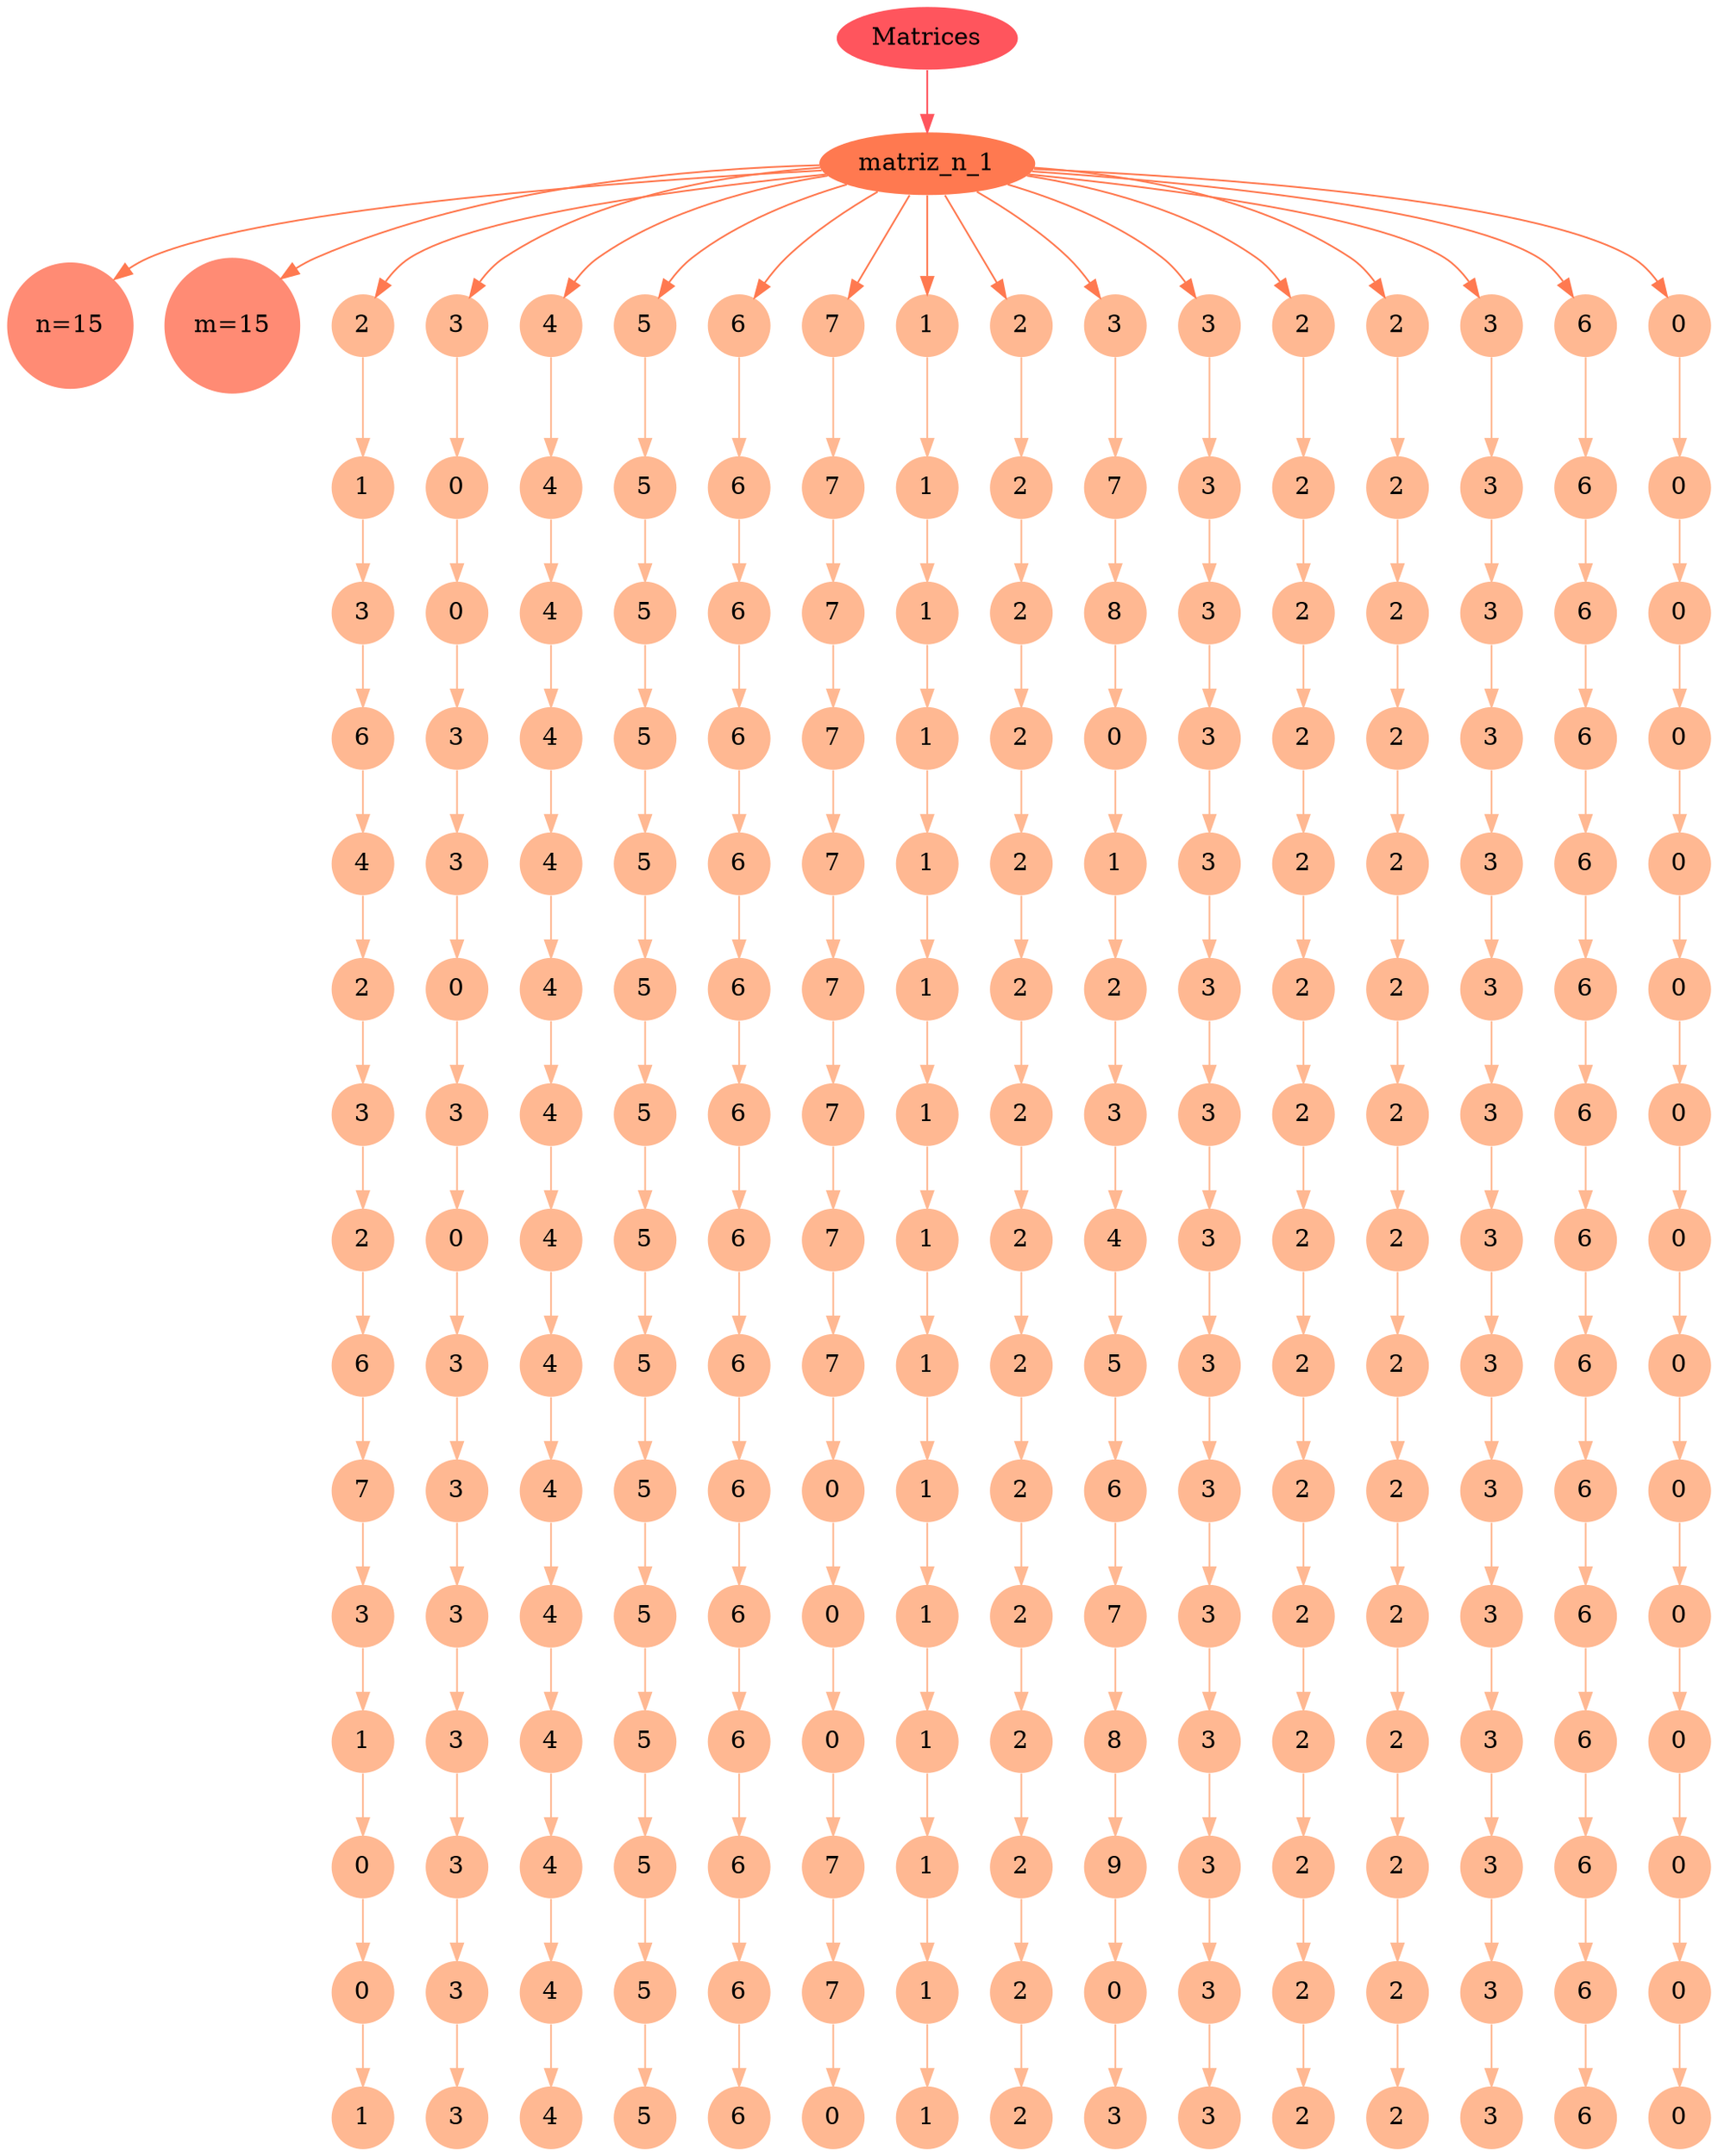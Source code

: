 digraph Tarea1{
M[label="Matrices" shape=oval, style=filled, fillcolor = "#ff555d",penwidth = 0]
titulo[label="matriz_n_1" shape=oval, style=filled, fillcolor = "#ff7950",penwidth = 0]
n[label="n=15" shape=circle, style=filled, fillcolor = "#ff8b74",penwidth = 0]
m[label="m=15" shape=circle, style=filled, fillcolor = "#ff8b74",penwidth = 0]
M->titulo[color="#ff555d"]
titulo->n[color="#ff7950"]
titulo->m[color="#ff7950"]
0[label="2" shape=circle, style=filled, fillcolor = "#ffb892",penwidth = 0]
1[label="1" shape=circle, style=filled, fillcolor = "#ffb892",penwidth = 0]
0->1[color="#ffb892"]
titulo->0[color="#ff7950"]
2[label="3" shape=circle, style=filled, fillcolor = "#ffb892",penwidth = 0]
1->2[color="#ffb892"]
3[label="6" shape=circle, style=filled, fillcolor = "#ffb892",penwidth = 0]
2->3[color="#ffb892"]
4[label="4" shape=circle, style=filled, fillcolor = "#ffb892",penwidth = 0]
3->4[color="#ffb892"]
5[label="2" shape=circle, style=filled, fillcolor = "#ffb892",penwidth = 0]
4->5[color="#ffb892"]
6[label="3" shape=circle, style=filled, fillcolor = "#ffb892",penwidth = 0]
5->6[color="#ffb892"]
7[label="2" shape=circle, style=filled, fillcolor = "#ffb892",penwidth = 0]
6->7[color="#ffb892"]
8[label="6" shape=circle, style=filled, fillcolor = "#ffb892",penwidth = 0]
7->8[color="#ffb892"]
9[label="7" shape=circle, style=filled, fillcolor = "#ffb892",penwidth = 0]
8->9[color="#ffb892"]
10[label="3" shape=circle, style=filled, fillcolor = "#ffb892",penwidth = 0]
9->10[color="#ffb892"]
11[label="1" shape=circle, style=filled, fillcolor = "#ffb892",penwidth = 0]
10->11[color="#ffb892"]
12[label="0" shape=circle, style=filled, fillcolor = "#ffb892",penwidth = 0]
11->12[color="#ffb892"]
13[label="0" shape=circle, style=filled, fillcolor = "#ffb892",penwidth = 0]
12->13[color="#ffb892"]
14[label="1" shape=circle, style=filled, fillcolor = "#ffb892",penwidth = 0]
13->14[color="#ffb892"]
17[label="3" shape=circle, style=filled, fillcolor = "#ffb892",penwidth = 0]
18[label="0" shape=circle, style=filled, fillcolor = "#ffb892",penwidth = 0]
17->18[color="#ffb892"]
titulo->17[color="#ff7950"]
19[label="0" shape=circle, style=filled, fillcolor = "#ffb892",penwidth = 0]
18->19[color="#ffb892"]
20[label="3" shape=circle, style=filled, fillcolor = "#ffb892",penwidth = 0]
19->20[color="#ffb892"]
21[label="3" shape=circle, style=filled, fillcolor = "#ffb892",penwidth = 0]
20->21[color="#ffb892"]
22[label="0" shape=circle, style=filled, fillcolor = "#ffb892",penwidth = 0]
21->22[color="#ffb892"]
23[label="3" shape=circle, style=filled, fillcolor = "#ffb892",penwidth = 0]
22->23[color="#ffb892"]
24[label="0" shape=circle, style=filled, fillcolor = "#ffb892",penwidth = 0]
23->24[color="#ffb892"]
25[label="3" shape=circle, style=filled, fillcolor = "#ffb892",penwidth = 0]
24->25[color="#ffb892"]
26[label="3" shape=circle, style=filled, fillcolor = "#ffb892",penwidth = 0]
25->26[color="#ffb892"]
27[label="3" shape=circle, style=filled, fillcolor = "#ffb892",penwidth = 0]
26->27[color="#ffb892"]
28[label="3" shape=circle, style=filled, fillcolor = "#ffb892",penwidth = 0]
27->28[color="#ffb892"]
29[label="3" shape=circle, style=filled, fillcolor = "#ffb892",penwidth = 0]
28->29[color="#ffb892"]
30[label="3" shape=circle, style=filled, fillcolor = "#ffb892",penwidth = 0]
29->30[color="#ffb892"]
31[label="3" shape=circle, style=filled, fillcolor = "#ffb892",penwidth = 0]
30->31[color="#ffb892"]
34[label="4" shape=circle, style=filled, fillcolor = "#ffb892",penwidth = 0]
35[label="4" shape=circle, style=filled, fillcolor = "#ffb892",penwidth = 0]
34->35[color="#ffb892"]
titulo->34[color="#ff7950"]
36[label="4" shape=circle, style=filled, fillcolor = "#ffb892",penwidth = 0]
35->36[color="#ffb892"]
37[label="4" shape=circle, style=filled, fillcolor = "#ffb892",penwidth = 0]
36->37[color="#ffb892"]
38[label="4" shape=circle, style=filled, fillcolor = "#ffb892",penwidth = 0]
37->38[color="#ffb892"]
39[label="4" shape=circle, style=filled, fillcolor = "#ffb892",penwidth = 0]
38->39[color="#ffb892"]
40[label="4" shape=circle, style=filled, fillcolor = "#ffb892",penwidth = 0]
39->40[color="#ffb892"]
41[label="4" shape=circle, style=filled, fillcolor = "#ffb892",penwidth = 0]
40->41[color="#ffb892"]
42[label="4" shape=circle, style=filled, fillcolor = "#ffb892",penwidth = 0]
41->42[color="#ffb892"]
43[label="4" shape=circle, style=filled, fillcolor = "#ffb892",penwidth = 0]
42->43[color="#ffb892"]
44[label="4" shape=circle, style=filled, fillcolor = "#ffb892",penwidth = 0]
43->44[color="#ffb892"]
45[label="4" shape=circle, style=filled, fillcolor = "#ffb892",penwidth = 0]
44->45[color="#ffb892"]
46[label="4" shape=circle, style=filled, fillcolor = "#ffb892",penwidth = 0]
45->46[color="#ffb892"]
47[label="4" shape=circle, style=filled, fillcolor = "#ffb892",penwidth = 0]
46->47[color="#ffb892"]
48[label="4" shape=circle, style=filled, fillcolor = "#ffb892",penwidth = 0]
47->48[color="#ffb892"]
51[label="5" shape=circle, style=filled, fillcolor = "#ffb892",penwidth = 0]
52[label="5" shape=circle, style=filled, fillcolor = "#ffb892",penwidth = 0]
51->52[color="#ffb892"]
titulo->51[color="#ff7950"]
53[label="5" shape=circle, style=filled, fillcolor = "#ffb892",penwidth = 0]
52->53[color="#ffb892"]
54[label="5" shape=circle, style=filled, fillcolor = "#ffb892",penwidth = 0]
53->54[color="#ffb892"]
55[label="5" shape=circle, style=filled, fillcolor = "#ffb892",penwidth = 0]
54->55[color="#ffb892"]
56[label="5" shape=circle, style=filled, fillcolor = "#ffb892",penwidth = 0]
55->56[color="#ffb892"]
57[label="5" shape=circle, style=filled, fillcolor = "#ffb892",penwidth = 0]
56->57[color="#ffb892"]
58[label="5" shape=circle, style=filled, fillcolor = "#ffb892",penwidth = 0]
57->58[color="#ffb892"]
59[label="5" shape=circle, style=filled, fillcolor = "#ffb892",penwidth = 0]
58->59[color="#ffb892"]
60[label="5" shape=circle, style=filled, fillcolor = "#ffb892",penwidth = 0]
59->60[color="#ffb892"]
61[label="5" shape=circle, style=filled, fillcolor = "#ffb892",penwidth = 0]
60->61[color="#ffb892"]
62[label="5" shape=circle, style=filled, fillcolor = "#ffb892",penwidth = 0]
61->62[color="#ffb892"]
63[label="5" shape=circle, style=filled, fillcolor = "#ffb892",penwidth = 0]
62->63[color="#ffb892"]
64[label="5" shape=circle, style=filled, fillcolor = "#ffb892",penwidth = 0]
63->64[color="#ffb892"]
65[label="5" shape=circle, style=filled, fillcolor = "#ffb892",penwidth = 0]
64->65[color="#ffb892"]
68[label="6" shape=circle, style=filled, fillcolor = "#ffb892",penwidth = 0]
69[label="6" shape=circle, style=filled, fillcolor = "#ffb892",penwidth = 0]
68->69[color="#ffb892"]
titulo->68[color="#ff7950"]
70[label="6" shape=circle, style=filled, fillcolor = "#ffb892",penwidth = 0]
69->70[color="#ffb892"]
71[label="6" shape=circle, style=filled, fillcolor = "#ffb892",penwidth = 0]
70->71[color="#ffb892"]
72[label="6" shape=circle, style=filled, fillcolor = "#ffb892",penwidth = 0]
71->72[color="#ffb892"]
73[label="6" shape=circle, style=filled, fillcolor = "#ffb892",penwidth = 0]
72->73[color="#ffb892"]
74[label="6" shape=circle, style=filled, fillcolor = "#ffb892",penwidth = 0]
73->74[color="#ffb892"]
75[label="6" shape=circle, style=filled, fillcolor = "#ffb892",penwidth = 0]
74->75[color="#ffb892"]
76[label="6" shape=circle, style=filled, fillcolor = "#ffb892",penwidth = 0]
75->76[color="#ffb892"]
77[label="6" shape=circle, style=filled, fillcolor = "#ffb892",penwidth = 0]
76->77[color="#ffb892"]
78[label="6" shape=circle, style=filled, fillcolor = "#ffb892",penwidth = 0]
77->78[color="#ffb892"]
79[label="6" shape=circle, style=filled, fillcolor = "#ffb892",penwidth = 0]
78->79[color="#ffb892"]
80[label="6" shape=circle, style=filled, fillcolor = "#ffb892",penwidth = 0]
79->80[color="#ffb892"]
81[label="6" shape=circle, style=filled, fillcolor = "#ffb892",penwidth = 0]
80->81[color="#ffb892"]
82[label="6" shape=circle, style=filled, fillcolor = "#ffb892",penwidth = 0]
81->82[color="#ffb892"]
85[label="7" shape=circle, style=filled, fillcolor = "#ffb892",penwidth = 0]
86[label="7" shape=circle, style=filled, fillcolor = "#ffb892",penwidth = 0]
85->86[color="#ffb892"]
titulo->85[color="#ff7950"]
87[label="7" shape=circle, style=filled, fillcolor = "#ffb892",penwidth = 0]
86->87[color="#ffb892"]
88[label="7" shape=circle, style=filled, fillcolor = "#ffb892",penwidth = 0]
87->88[color="#ffb892"]
89[label="7" shape=circle, style=filled, fillcolor = "#ffb892",penwidth = 0]
88->89[color="#ffb892"]
90[label="7" shape=circle, style=filled, fillcolor = "#ffb892",penwidth = 0]
89->90[color="#ffb892"]
91[label="7" shape=circle, style=filled, fillcolor = "#ffb892",penwidth = 0]
90->91[color="#ffb892"]
92[label="7" shape=circle, style=filled, fillcolor = "#ffb892",penwidth = 0]
91->92[color="#ffb892"]
93[label="7" shape=circle, style=filled, fillcolor = "#ffb892",penwidth = 0]
92->93[color="#ffb892"]
94[label="0" shape=circle, style=filled, fillcolor = "#ffb892",penwidth = 0]
93->94[color="#ffb892"]
95[label="0" shape=circle, style=filled, fillcolor = "#ffb892",penwidth = 0]
94->95[color="#ffb892"]
96[label="0" shape=circle, style=filled, fillcolor = "#ffb892",penwidth = 0]
95->96[color="#ffb892"]
97[label="7" shape=circle, style=filled, fillcolor = "#ffb892",penwidth = 0]
96->97[color="#ffb892"]
98[label="7" shape=circle, style=filled, fillcolor = "#ffb892",penwidth = 0]
97->98[color="#ffb892"]
99[label="0" shape=circle, style=filled, fillcolor = "#ffb892",penwidth = 0]
98->99[color="#ffb892"]
102[label="1" shape=circle, style=filled, fillcolor = "#ffb892",penwidth = 0]
103[label="1" shape=circle, style=filled, fillcolor = "#ffb892",penwidth = 0]
102->103[color="#ffb892"]
titulo->102[color="#ff7950"]
104[label="1" shape=circle, style=filled, fillcolor = "#ffb892",penwidth = 0]
103->104[color="#ffb892"]
105[label="1" shape=circle, style=filled, fillcolor = "#ffb892",penwidth = 0]
104->105[color="#ffb892"]
106[label="1" shape=circle, style=filled, fillcolor = "#ffb892",penwidth = 0]
105->106[color="#ffb892"]
107[label="1" shape=circle, style=filled, fillcolor = "#ffb892",penwidth = 0]
106->107[color="#ffb892"]
108[label="1" shape=circle, style=filled, fillcolor = "#ffb892",penwidth = 0]
107->108[color="#ffb892"]
109[label="1" shape=circle, style=filled, fillcolor = "#ffb892",penwidth = 0]
108->109[color="#ffb892"]
110[label="1" shape=circle, style=filled, fillcolor = "#ffb892",penwidth = 0]
109->110[color="#ffb892"]
111[label="1" shape=circle, style=filled, fillcolor = "#ffb892",penwidth = 0]
110->111[color="#ffb892"]
112[label="1" shape=circle, style=filled, fillcolor = "#ffb892",penwidth = 0]
111->112[color="#ffb892"]
113[label="1" shape=circle, style=filled, fillcolor = "#ffb892",penwidth = 0]
112->113[color="#ffb892"]
114[label="1" shape=circle, style=filled, fillcolor = "#ffb892",penwidth = 0]
113->114[color="#ffb892"]
115[label="1" shape=circle, style=filled, fillcolor = "#ffb892",penwidth = 0]
114->115[color="#ffb892"]
116[label="1" shape=circle, style=filled, fillcolor = "#ffb892",penwidth = 0]
115->116[color="#ffb892"]
119[label="2" shape=circle, style=filled, fillcolor = "#ffb892",penwidth = 0]
120[label="2" shape=circle, style=filled, fillcolor = "#ffb892",penwidth = 0]
119->120[color="#ffb892"]
titulo->119[color="#ff7950"]
121[label="2" shape=circle, style=filled, fillcolor = "#ffb892",penwidth = 0]
120->121[color="#ffb892"]
122[label="2" shape=circle, style=filled, fillcolor = "#ffb892",penwidth = 0]
121->122[color="#ffb892"]
123[label="2" shape=circle, style=filled, fillcolor = "#ffb892",penwidth = 0]
122->123[color="#ffb892"]
124[label="2" shape=circle, style=filled, fillcolor = "#ffb892",penwidth = 0]
123->124[color="#ffb892"]
125[label="2" shape=circle, style=filled, fillcolor = "#ffb892",penwidth = 0]
124->125[color="#ffb892"]
126[label="2" shape=circle, style=filled, fillcolor = "#ffb892",penwidth = 0]
125->126[color="#ffb892"]
127[label="2" shape=circle, style=filled, fillcolor = "#ffb892",penwidth = 0]
126->127[color="#ffb892"]
128[label="2" shape=circle, style=filled, fillcolor = "#ffb892",penwidth = 0]
127->128[color="#ffb892"]
129[label="2" shape=circle, style=filled, fillcolor = "#ffb892",penwidth = 0]
128->129[color="#ffb892"]
130[label="2" shape=circle, style=filled, fillcolor = "#ffb892",penwidth = 0]
129->130[color="#ffb892"]
131[label="2" shape=circle, style=filled, fillcolor = "#ffb892",penwidth = 0]
130->131[color="#ffb892"]
132[label="2" shape=circle, style=filled, fillcolor = "#ffb892",penwidth = 0]
131->132[color="#ffb892"]
133[label="2" shape=circle, style=filled, fillcolor = "#ffb892",penwidth = 0]
132->133[color="#ffb892"]
136[label="3" shape=circle, style=filled, fillcolor = "#ffb892",penwidth = 0]
137[label="7" shape=circle, style=filled, fillcolor = "#ffb892",penwidth = 0]
136->137[color="#ffb892"]
titulo->136[color="#ff7950"]
138[label="8" shape=circle, style=filled, fillcolor = "#ffb892",penwidth = 0]
137->138[color="#ffb892"]
139[label="0" shape=circle, style=filled, fillcolor = "#ffb892",penwidth = 0]
138->139[color="#ffb892"]
140[label="1" shape=circle, style=filled, fillcolor = "#ffb892",penwidth = 0]
139->140[color="#ffb892"]
141[label="2" shape=circle, style=filled, fillcolor = "#ffb892",penwidth = 0]
140->141[color="#ffb892"]
142[label="3" shape=circle, style=filled, fillcolor = "#ffb892",penwidth = 0]
141->142[color="#ffb892"]
143[label="4" shape=circle, style=filled, fillcolor = "#ffb892",penwidth = 0]
142->143[color="#ffb892"]
144[label="5" shape=circle, style=filled, fillcolor = "#ffb892",penwidth = 0]
143->144[color="#ffb892"]
145[label="6" shape=circle, style=filled, fillcolor = "#ffb892",penwidth = 0]
144->145[color="#ffb892"]
146[label="7" shape=circle, style=filled, fillcolor = "#ffb892",penwidth = 0]
145->146[color="#ffb892"]
147[label="8" shape=circle, style=filled, fillcolor = "#ffb892",penwidth = 0]
146->147[color="#ffb892"]
148[label="9" shape=circle, style=filled, fillcolor = "#ffb892",penwidth = 0]
147->148[color="#ffb892"]
149[label="0" shape=circle, style=filled, fillcolor = "#ffb892",penwidth = 0]
148->149[color="#ffb892"]
150[label="3" shape=circle, style=filled, fillcolor = "#ffb892",penwidth = 0]
149->150[color="#ffb892"]
153[label="3" shape=circle, style=filled, fillcolor = "#ffb892",penwidth = 0]
154[label="3" shape=circle, style=filled, fillcolor = "#ffb892",penwidth = 0]
153->154[color="#ffb892"]
titulo->153[color="#ff7950"]
155[label="3" shape=circle, style=filled, fillcolor = "#ffb892",penwidth = 0]
154->155[color="#ffb892"]
156[label="3" shape=circle, style=filled, fillcolor = "#ffb892",penwidth = 0]
155->156[color="#ffb892"]
157[label="3" shape=circle, style=filled, fillcolor = "#ffb892",penwidth = 0]
156->157[color="#ffb892"]
158[label="3" shape=circle, style=filled, fillcolor = "#ffb892",penwidth = 0]
157->158[color="#ffb892"]
159[label="3" shape=circle, style=filled, fillcolor = "#ffb892",penwidth = 0]
158->159[color="#ffb892"]
160[label="3" shape=circle, style=filled, fillcolor = "#ffb892",penwidth = 0]
159->160[color="#ffb892"]
161[label="3" shape=circle, style=filled, fillcolor = "#ffb892",penwidth = 0]
160->161[color="#ffb892"]
162[label="3" shape=circle, style=filled, fillcolor = "#ffb892",penwidth = 0]
161->162[color="#ffb892"]
163[label="3" shape=circle, style=filled, fillcolor = "#ffb892",penwidth = 0]
162->163[color="#ffb892"]
164[label="3" shape=circle, style=filled, fillcolor = "#ffb892",penwidth = 0]
163->164[color="#ffb892"]
165[label="3" shape=circle, style=filled, fillcolor = "#ffb892",penwidth = 0]
164->165[color="#ffb892"]
166[label="3" shape=circle, style=filled, fillcolor = "#ffb892",penwidth = 0]
165->166[color="#ffb892"]
167[label="3" shape=circle, style=filled, fillcolor = "#ffb892",penwidth = 0]
166->167[color="#ffb892"]
170[label="2" shape=circle, style=filled, fillcolor = "#ffb892",penwidth = 0]
171[label="2" shape=circle, style=filled, fillcolor = "#ffb892",penwidth = 0]
170->171[color="#ffb892"]
titulo->170[color="#ff7950"]
172[label="2" shape=circle, style=filled, fillcolor = "#ffb892",penwidth = 0]
171->172[color="#ffb892"]
173[label="2" shape=circle, style=filled, fillcolor = "#ffb892",penwidth = 0]
172->173[color="#ffb892"]
174[label="2" shape=circle, style=filled, fillcolor = "#ffb892",penwidth = 0]
173->174[color="#ffb892"]
175[label="2" shape=circle, style=filled, fillcolor = "#ffb892",penwidth = 0]
174->175[color="#ffb892"]
176[label="2" shape=circle, style=filled, fillcolor = "#ffb892",penwidth = 0]
175->176[color="#ffb892"]
177[label="2" shape=circle, style=filled, fillcolor = "#ffb892",penwidth = 0]
176->177[color="#ffb892"]
178[label="2" shape=circle, style=filled, fillcolor = "#ffb892",penwidth = 0]
177->178[color="#ffb892"]
179[label="2" shape=circle, style=filled, fillcolor = "#ffb892",penwidth = 0]
178->179[color="#ffb892"]
180[label="2" shape=circle, style=filled, fillcolor = "#ffb892",penwidth = 0]
179->180[color="#ffb892"]
181[label="2" shape=circle, style=filled, fillcolor = "#ffb892",penwidth = 0]
180->181[color="#ffb892"]
182[label="2" shape=circle, style=filled, fillcolor = "#ffb892",penwidth = 0]
181->182[color="#ffb892"]
183[label="2" shape=circle, style=filled, fillcolor = "#ffb892",penwidth = 0]
182->183[color="#ffb892"]
184[label="2" shape=circle, style=filled, fillcolor = "#ffb892",penwidth = 0]
183->184[color="#ffb892"]
187[label="2" shape=circle, style=filled, fillcolor = "#ffb892",penwidth = 0]
188[label="2" shape=circle, style=filled, fillcolor = "#ffb892",penwidth = 0]
187->188[color="#ffb892"]
titulo->187[color="#ff7950"]
189[label="2" shape=circle, style=filled, fillcolor = "#ffb892",penwidth = 0]
188->189[color="#ffb892"]
190[label="2" shape=circle, style=filled, fillcolor = "#ffb892",penwidth = 0]
189->190[color="#ffb892"]
191[label="2" shape=circle, style=filled, fillcolor = "#ffb892",penwidth = 0]
190->191[color="#ffb892"]
192[label="2" shape=circle, style=filled, fillcolor = "#ffb892",penwidth = 0]
191->192[color="#ffb892"]
193[label="2" shape=circle, style=filled, fillcolor = "#ffb892",penwidth = 0]
192->193[color="#ffb892"]
194[label="2" shape=circle, style=filled, fillcolor = "#ffb892",penwidth = 0]
193->194[color="#ffb892"]
195[label="2" shape=circle, style=filled, fillcolor = "#ffb892",penwidth = 0]
194->195[color="#ffb892"]
196[label="2" shape=circle, style=filled, fillcolor = "#ffb892",penwidth = 0]
195->196[color="#ffb892"]
197[label="2" shape=circle, style=filled, fillcolor = "#ffb892",penwidth = 0]
196->197[color="#ffb892"]
198[label="2" shape=circle, style=filled, fillcolor = "#ffb892",penwidth = 0]
197->198[color="#ffb892"]
199[label="2" shape=circle, style=filled, fillcolor = "#ffb892",penwidth = 0]
198->199[color="#ffb892"]
200[label="2" shape=circle, style=filled, fillcolor = "#ffb892",penwidth = 0]
199->200[color="#ffb892"]
201[label="2" shape=circle, style=filled, fillcolor = "#ffb892",penwidth = 0]
200->201[color="#ffb892"]
204[label="3" shape=circle, style=filled, fillcolor = "#ffb892",penwidth = 0]
205[label="3" shape=circle, style=filled, fillcolor = "#ffb892",penwidth = 0]
204->205[color="#ffb892"]
titulo->204[color="#ff7950"]
206[label="3" shape=circle, style=filled, fillcolor = "#ffb892",penwidth = 0]
205->206[color="#ffb892"]
207[label="3" shape=circle, style=filled, fillcolor = "#ffb892",penwidth = 0]
206->207[color="#ffb892"]
208[label="3" shape=circle, style=filled, fillcolor = "#ffb892",penwidth = 0]
207->208[color="#ffb892"]
209[label="3" shape=circle, style=filled, fillcolor = "#ffb892",penwidth = 0]
208->209[color="#ffb892"]
210[label="3" shape=circle, style=filled, fillcolor = "#ffb892",penwidth = 0]
209->210[color="#ffb892"]
211[label="3" shape=circle, style=filled, fillcolor = "#ffb892",penwidth = 0]
210->211[color="#ffb892"]
212[label="3" shape=circle, style=filled, fillcolor = "#ffb892",penwidth = 0]
211->212[color="#ffb892"]
213[label="3" shape=circle, style=filled, fillcolor = "#ffb892",penwidth = 0]
212->213[color="#ffb892"]
214[label="3" shape=circle, style=filled, fillcolor = "#ffb892",penwidth = 0]
213->214[color="#ffb892"]
215[label="3" shape=circle, style=filled, fillcolor = "#ffb892",penwidth = 0]
214->215[color="#ffb892"]
216[label="3" shape=circle, style=filled, fillcolor = "#ffb892",penwidth = 0]
215->216[color="#ffb892"]
217[label="3" shape=circle, style=filled, fillcolor = "#ffb892",penwidth = 0]
216->217[color="#ffb892"]
218[label="3" shape=circle, style=filled, fillcolor = "#ffb892",penwidth = 0]
217->218[color="#ffb892"]
221[label="6" shape=circle, style=filled, fillcolor = "#ffb892",penwidth = 0]
222[label="6" shape=circle, style=filled, fillcolor = "#ffb892",penwidth = 0]
221->222[color="#ffb892"]
titulo->221[color="#ff7950"]
223[label="6" shape=circle, style=filled, fillcolor = "#ffb892",penwidth = 0]
222->223[color="#ffb892"]
224[label="6" shape=circle, style=filled, fillcolor = "#ffb892",penwidth = 0]
223->224[color="#ffb892"]
225[label="6" shape=circle, style=filled, fillcolor = "#ffb892",penwidth = 0]
224->225[color="#ffb892"]
226[label="6" shape=circle, style=filled, fillcolor = "#ffb892",penwidth = 0]
225->226[color="#ffb892"]
227[label="6" shape=circle, style=filled, fillcolor = "#ffb892",penwidth = 0]
226->227[color="#ffb892"]
228[label="6" shape=circle, style=filled, fillcolor = "#ffb892",penwidth = 0]
227->228[color="#ffb892"]
229[label="6" shape=circle, style=filled, fillcolor = "#ffb892",penwidth = 0]
228->229[color="#ffb892"]
230[label="6" shape=circle, style=filled, fillcolor = "#ffb892",penwidth = 0]
229->230[color="#ffb892"]
231[label="6" shape=circle, style=filled, fillcolor = "#ffb892",penwidth = 0]
230->231[color="#ffb892"]
232[label="6" shape=circle, style=filled, fillcolor = "#ffb892",penwidth = 0]
231->232[color="#ffb892"]
233[label="6" shape=circle, style=filled, fillcolor = "#ffb892",penwidth = 0]
232->233[color="#ffb892"]
234[label="6" shape=circle, style=filled, fillcolor = "#ffb892",penwidth = 0]
233->234[color="#ffb892"]
235[label="6" shape=circle, style=filled, fillcolor = "#ffb892",penwidth = 0]
234->235[color="#ffb892"]
238[label="0" shape=circle, style=filled, fillcolor = "#ffb892",penwidth = 0]
239[label="0" shape=circle, style=filled, fillcolor = "#ffb892",penwidth = 0]
238->239[color="#ffb892"]
titulo->238[color="#ff7950"]
240[label="0" shape=circle, style=filled, fillcolor = "#ffb892",penwidth = 0]
239->240[color="#ffb892"]
241[label="0" shape=circle, style=filled, fillcolor = "#ffb892",penwidth = 0]
240->241[color="#ffb892"]
242[label="0" shape=circle, style=filled, fillcolor = "#ffb892",penwidth = 0]
241->242[color="#ffb892"]
243[label="0" shape=circle, style=filled, fillcolor = "#ffb892",penwidth = 0]
242->243[color="#ffb892"]
244[label="0" shape=circle, style=filled, fillcolor = "#ffb892",penwidth = 0]
243->244[color="#ffb892"]
245[label="0" shape=circle, style=filled, fillcolor = "#ffb892",penwidth = 0]
244->245[color="#ffb892"]
246[label="0" shape=circle, style=filled, fillcolor = "#ffb892",penwidth = 0]
245->246[color="#ffb892"]
247[label="0" shape=circle, style=filled, fillcolor = "#ffb892",penwidth = 0]
246->247[color="#ffb892"]
248[label="0" shape=circle, style=filled, fillcolor = "#ffb892",penwidth = 0]
247->248[color="#ffb892"]
249[label="0" shape=circle, style=filled, fillcolor = "#ffb892",penwidth = 0]
248->249[color="#ffb892"]
250[label="0" shape=circle, style=filled, fillcolor = "#ffb892",penwidth = 0]
249->250[color="#ffb892"]
251[label="0" shape=circle, style=filled, fillcolor = "#ffb892",penwidth = 0]
250->251[color="#ffb892"]
252[label="0" shape=circle, style=filled, fillcolor = "#ffb892",penwidth = 0]
251->252[color="#ffb892"]
}